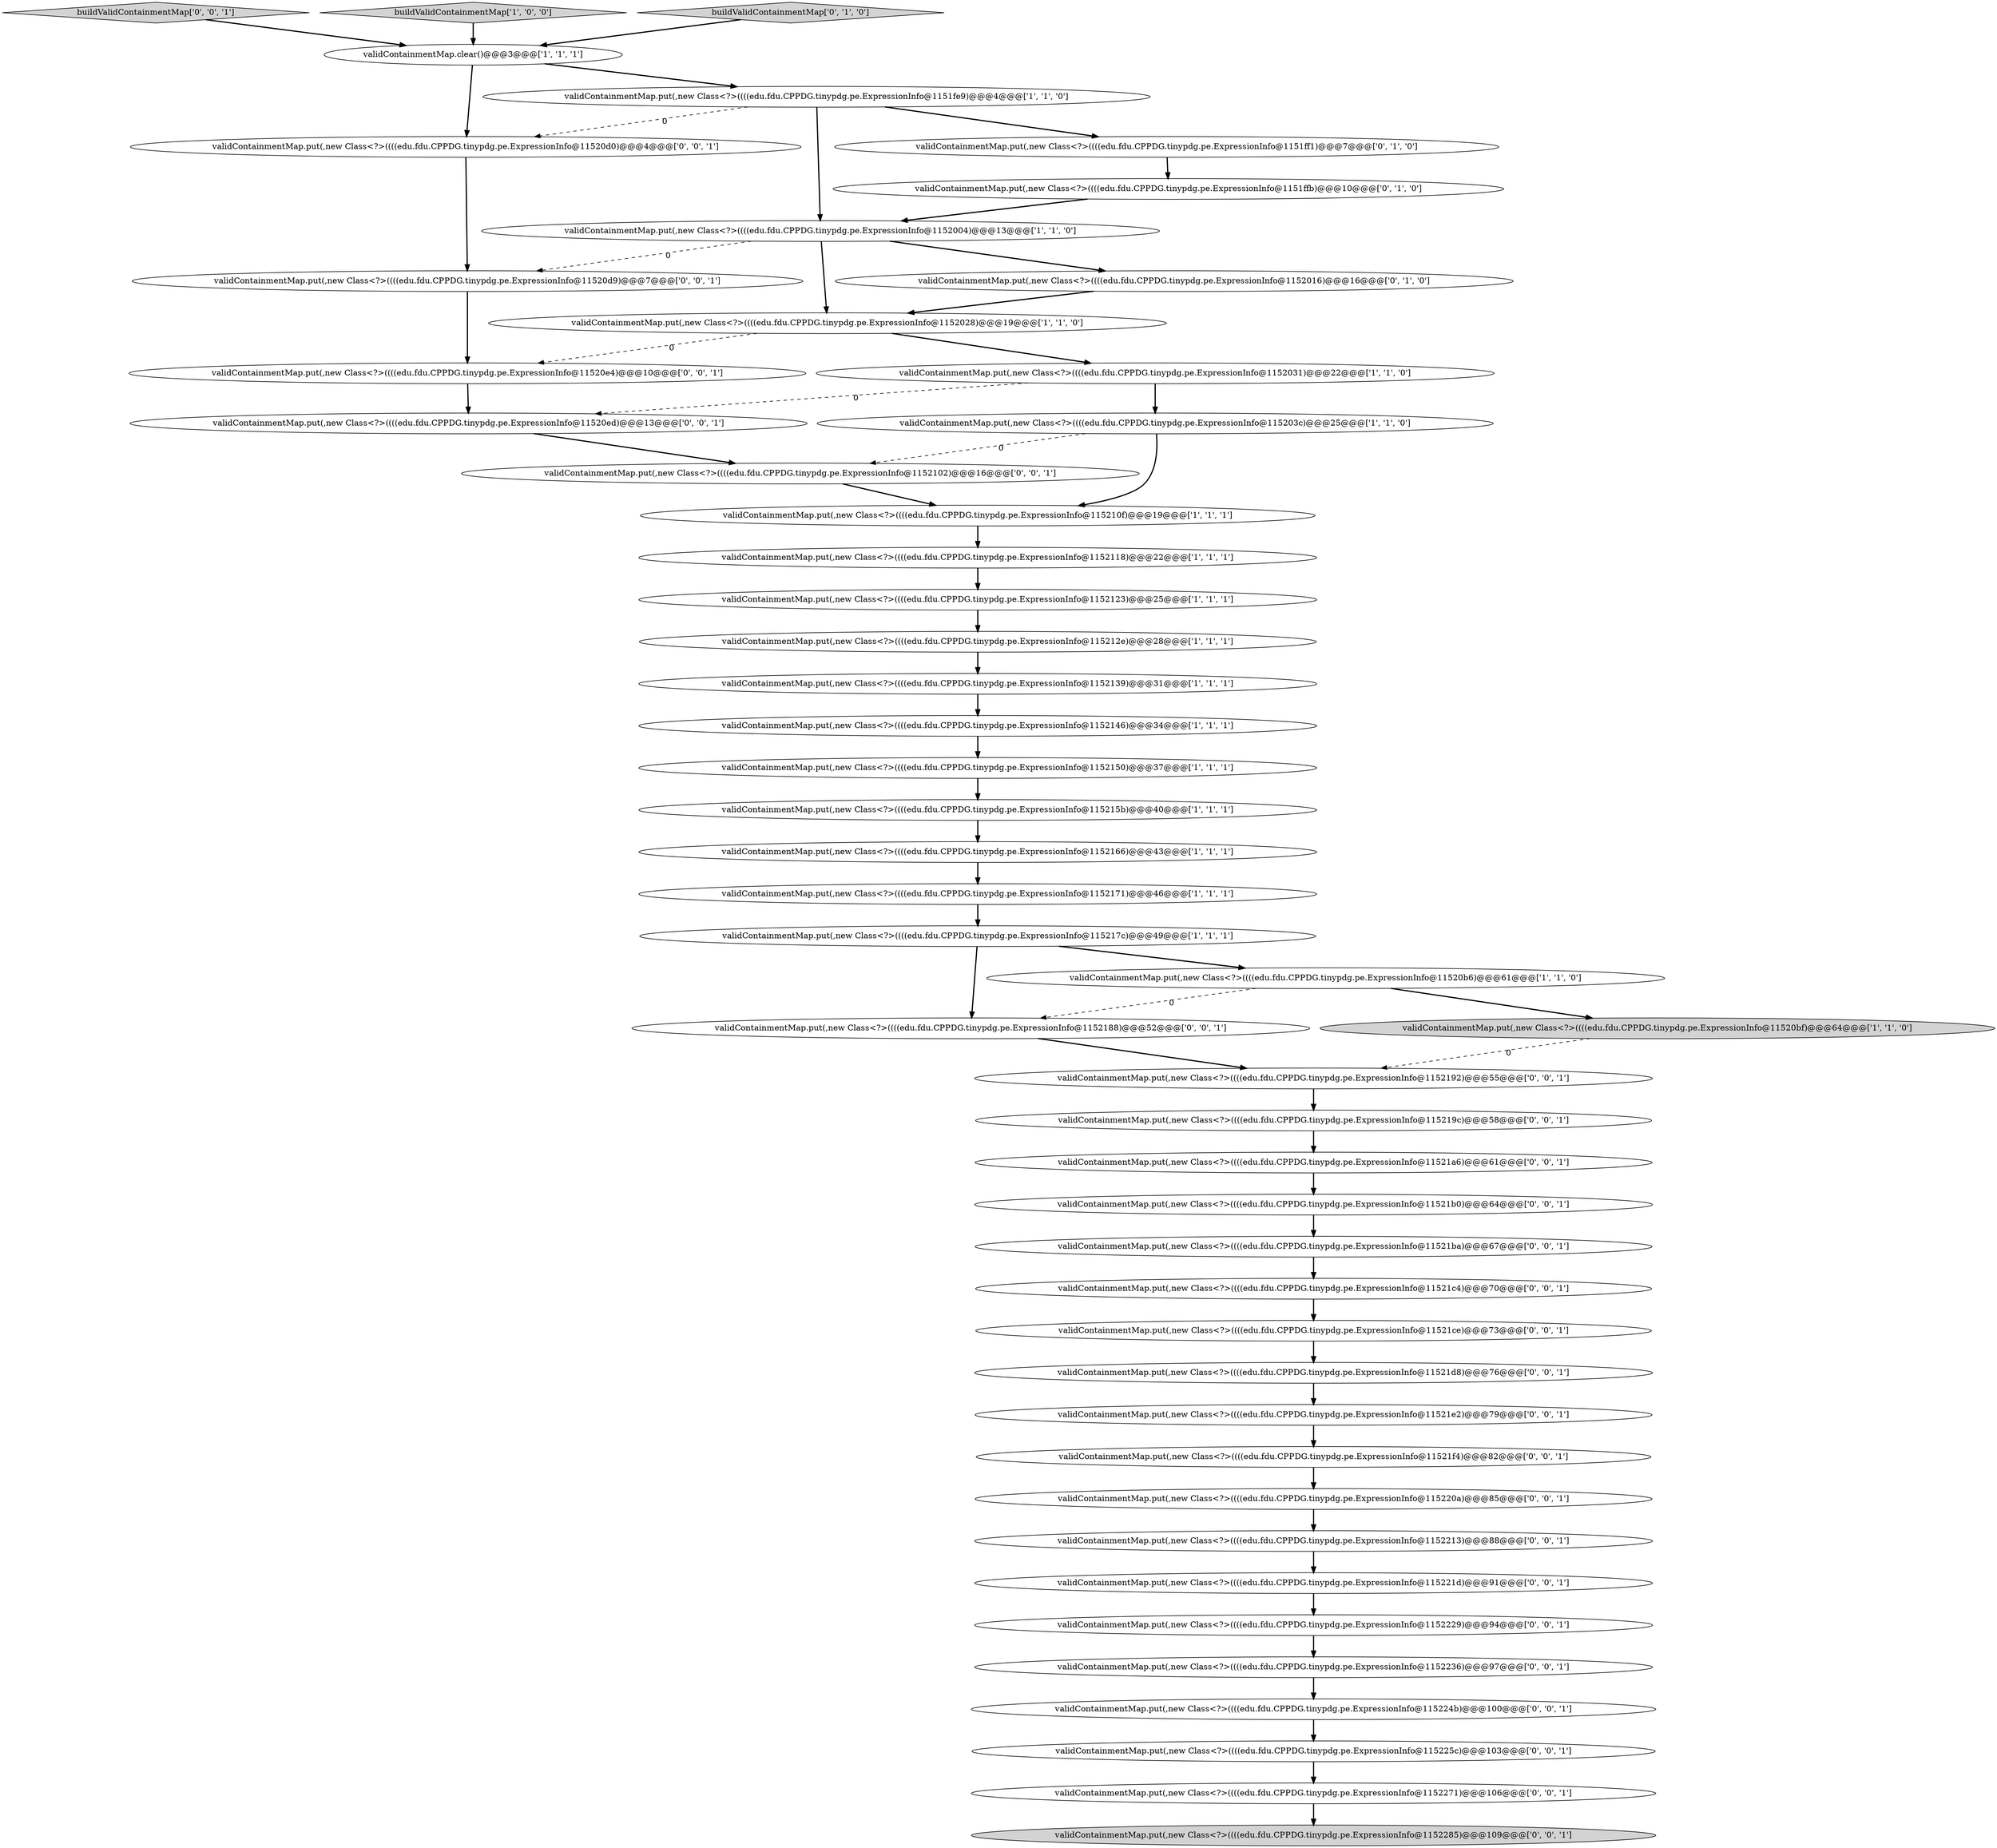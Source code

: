 digraph {
20 [style = filled, label = "validContainmentMap.put(,new Class<?>((((edu.fdu.CPPDG.tinypdg.pe.ExpressionInfo@1151ffb)@@@10@@@['0', '1', '0']", fillcolor = white, shape = ellipse image = "AAA1AAABBB2BBB"];
7 [style = filled, label = "validContainmentMap.put(,new Class<?>((((edu.fdu.CPPDG.tinypdg.pe.ExpressionInfo@115203c)@@@25@@@['1', '1', '0']", fillcolor = white, shape = ellipse image = "AAA0AAABBB1BBB"];
13 [style = filled, label = "validContainmentMap.put(,new Class<?>((((edu.fdu.CPPDG.tinypdg.pe.ExpressionInfo@1152028)@@@19@@@['1', '1', '0']", fillcolor = white, shape = ellipse image = "AAA0AAABBB1BBB"];
33 [style = filled, label = "validContainmentMap.put(,new Class<?>((((edu.fdu.CPPDG.tinypdg.pe.ExpressionInfo@1152236)@@@97@@@['0', '0', '1']", fillcolor = white, shape = ellipse image = "AAA0AAABBB3BBB"];
35 [style = filled, label = "validContainmentMap.put(,new Class<?>((((edu.fdu.CPPDG.tinypdg.pe.ExpressionInfo@1152188)@@@52@@@['0', '0', '1']", fillcolor = white, shape = ellipse image = "AAA0AAABBB3BBB"];
19 [style = filled, label = "validContainmentMap.put(,new Class<?>((((edu.fdu.CPPDG.tinypdg.pe.ExpressionInfo@1152150)@@@37@@@['1', '1', '1']", fillcolor = white, shape = ellipse image = "AAA0AAABBB1BBB"];
25 [style = filled, label = "buildValidContainmentMap['0', '0', '1']", fillcolor = lightgray, shape = diamond image = "AAA0AAABBB3BBB"];
42 [style = filled, label = "validContainmentMap.put(,new Class<?>((((edu.fdu.CPPDG.tinypdg.pe.ExpressionInfo@11521a6)@@@61@@@['0', '0', '1']", fillcolor = white, shape = ellipse image = "AAA0AAABBB3BBB"];
24 [style = filled, label = "validContainmentMap.put(,new Class<?>((((edu.fdu.CPPDG.tinypdg.pe.ExpressionInfo@11521d8)@@@76@@@['0', '0', '1']", fillcolor = white, shape = ellipse image = "AAA0AAABBB3BBB"];
48 [style = filled, label = "validContainmentMap.put(,new Class<?>((((edu.fdu.CPPDG.tinypdg.pe.ExpressionInfo@115225c)@@@103@@@['0', '0', '1']", fillcolor = white, shape = ellipse image = "AAA0AAABBB3BBB"];
16 [style = filled, label = "buildValidContainmentMap['1', '0', '0']", fillcolor = lightgray, shape = diamond image = "AAA0AAABBB1BBB"];
46 [style = filled, label = "validContainmentMap.put(,new Class<?>((((edu.fdu.CPPDG.tinypdg.pe.ExpressionInfo@11520ed)@@@13@@@['0', '0', '1']", fillcolor = white, shape = ellipse image = "AAA0AAABBB3BBB"];
43 [style = filled, label = "validContainmentMap.put(,new Class<?>((((edu.fdu.CPPDG.tinypdg.pe.ExpressionInfo@1152213)@@@88@@@['0', '0', '1']", fillcolor = white, shape = ellipse image = "AAA0AAABBB3BBB"];
3 [style = filled, label = "validContainmentMap.put(,new Class<?>((((edu.fdu.CPPDG.tinypdg.pe.ExpressionInfo@1152123)@@@25@@@['1', '1', '1']", fillcolor = white, shape = ellipse image = "AAA0AAABBB1BBB"];
39 [style = filled, label = "validContainmentMap.put(,new Class<?>((((edu.fdu.CPPDG.tinypdg.pe.ExpressionInfo@1152192)@@@55@@@['0', '0', '1']", fillcolor = white, shape = ellipse image = "AAA0AAABBB3BBB"];
49 [style = filled, label = "validContainmentMap.put(,new Class<?>((((edu.fdu.CPPDG.tinypdg.pe.ExpressionInfo@1152285)@@@109@@@['0', '0', '1']", fillcolor = lightgray, shape = ellipse image = "AAA0AAABBB3BBB"];
2 [style = filled, label = "validContainmentMap.put(,new Class<?>((((edu.fdu.CPPDG.tinypdg.pe.ExpressionInfo@1152171)@@@46@@@['1', '1', '1']", fillcolor = white, shape = ellipse image = "AAA0AAABBB1BBB"];
23 [style = filled, label = "validContainmentMap.put(,new Class<?>((((edu.fdu.CPPDG.tinypdg.pe.ExpressionInfo@1152016)@@@16@@@['0', '1', '0']", fillcolor = white, shape = ellipse image = "AAA1AAABBB2BBB"];
27 [style = filled, label = "validContainmentMap.put(,new Class<?>((((edu.fdu.CPPDG.tinypdg.pe.ExpressionInfo@11521f4)@@@82@@@['0', '0', '1']", fillcolor = white, shape = ellipse image = "AAA0AAABBB3BBB"];
8 [style = filled, label = "validContainmentMap.put(,new Class<?>((((edu.fdu.CPPDG.tinypdg.pe.ExpressionInfo@1152118)@@@22@@@['1', '1', '1']", fillcolor = white, shape = ellipse image = "AAA0AAABBB1BBB"];
34 [style = filled, label = "validContainmentMap.put(,new Class<?>((((edu.fdu.CPPDG.tinypdg.pe.ExpressionInfo@11520d0)@@@4@@@['0', '0', '1']", fillcolor = white, shape = ellipse image = "AAA0AAABBB3BBB"];
14 [style = filled, label = "validContainmentMap.put(,new Class<?>((((edu.fdu.CPPDG.tinypdg.pe.ExpressionInfo@1152031)@@@22@@@['1', '1', '0']", fillcolor = white, shape = ellipse image = "AAA0AAABBB1BBB"];
17 [style = filled, label = "validContainmentMap.clear()@@@3@@@['1', '1', '1']", fillcolor = white, shape = ellipse image = "AAA0AAABBB1BBB"];
28 [style = filled, label = "validContainmentMap.put(,new Class<?>((((edu.fdu.CPPDG.tinypdg.pe.ExpressionInfo@1152229)@@@94@@@['0', '0', '1']", fillcolor = white, shape = ellipse image = "AAA0AAABBB3BBB"];
11 [style = filled, label = "validContainmentMap.put(,new Class<?>((((edu.fdu.CPPDG.tinypdg.pe.ExpressionInfo@11520b6)@@@61@@@['1', '1', '0']", fillcolor = white, shape = ellipse image = "AAA0AAABBB1BBB"];
15 [style = filled, label = "validContainmentMap.put(,new Class<?>((((edu.fdu.CPPDG.tinypdg.pe.ExpressionInfo@1152166)@@@43@@@['1', '1', '1']", fillcolor = white, shape = ellipse image = "AAA0AAABBB1BBB"];
36 [style = filled, label = "validContainmentMap.put(,new Class<?>((((edu.fdu.CPPDG.tinypdg.pe.ExpressionInfo@1152271)@@@106@@@['0', '0', '1']", fillcolor = white, shape = ellipse image = "AAA0AAABBB3BBB"];
44 [style = filled, label = "validContainmentMap.put(,new Class<?>((((edu.fdu.CPPDG.tinypdg.pe.ExpressionInfo@1152102)@@@16@@@['0', '0', '1']", fillcolor = white, shape = ellipse image = "AAA0AAABBB3BBB"];
32 [style = filled, label = "validContainmentMap.put(,new Class<?>((((edu.fdu.CPPDG.tinypdg.pe.ExpressionInfo@11520e4)@@@10@@@['0', '0', '1']", fillcolor = white, shape = ellipse image = "AAA0AAABBB3BBB"];
45 [style = filled, label = "validContainmentMap.put(,new Class<?>((((edu.fdu.CPPDG.tinypdg.pe.ExpressionInfo@115220a)@@@85@@@['0', '0', '1']", fillcolor = white, shape = ellipse image = "AAA0AAABBB3BBB"];
12 [style = filled, label = "validContainmentMap.put(,new Class<?>((((edu.fdu.CPPDG.tinypdg.pe.ExpressionInfo@1151fe9)@@@4@@@['1', '1', '0']", fillcolor = white, shape = ellipse image = "AAA0AAABBB1BBB"];
29 [style = filled, label = "validContainmentMap.put(,new Class<?>((((edu.fdu.CPPDG.tinypdg.pe.ExpressionInfo@11521b0)@@@64@@@['0', '0', '1']", fillcolor = white, shape = ellipse image = "AAA0AAABBB3BBB"];
22 [style = filled, label = "buildValidContainmentMap['0', '1', '0']", fillcolor = lightgray, shape = diamond image = "AAA0AAABBB2BBB"];
4 [style = filled, label = "validContainmentMap.put(,new Class<?>((((edu.fdu.CPPDG.tinypdg.pe.ExpressionInfo@1152139)@@@31@@@['1', '1', '1']", fillcolor = white, shape = ellipse image = "AAA0AAABBB1BBB"];
47 [style = filled, label = "validContainmentMap.put(,new Class<?>((((edu.fdu.CPPDG.tinypdg.pe.ExpressionInfo@115224b)@@@100@@@['0', '0', '1']", fillcolor = white, shape = ellipse image = "AAA0AAABBB3BBB"];
40 [style = filled, label = "validContainmentMap.put(,new Class<?>((((edu.fdu.CPPDG.tinypdg.pe.ExpressionInfo@11521e2)@@@79@@@['0', '0', '1']", fillcolor = white, shape = ellipse image = "AAA0AAABBB3BBB"];
9 [style = filled, label = "validContainmentMap.put(,new Class<?>((((edu.fdu.CPPDG.tinypdg.pe.ExpressionInfo@1152004)@@@13@@@['1', '1', '0']", fillcolor = white, shape = ellipse image = "AAA0AAABBB1BBB"];
30 [style = filled, label = "validContainmentMap.put(,new Class<?>((((edu.fdu.CPPDG.tinypdg.pe.ExpressionInfo@11521ce)@@@73@@@['0', '0', '1']", fillcolor = white, shape = ellipse image = "AAA0AAABBB3BBB"];
1 [style = filled, label = "validContainmentMap.put(,new Class<?>((((edu.fdu.CPPDG.tinypdg.pe.ExpressionInfo@115212e)@@@28@@@['1', '1', '1']", fillcolor = white, shape = ellipse image = "AAA0AAABBB1BBB"];
5 [style = filled, label = "validContainmentMap.put(,new Class<?>((((edu.fdu.CPPDG.tinypdg.pe.ExpressionInfo@1152146)@@@34@@@['1', '1', '1']", fillcolor = white, shape = ellipse image = "AAA0AAABBB1BBB"];
10 [style = filled, label = "validContainmentMap.put(,new Class<?>((((edu.fdu.CPPDG.tinypdg.pe.ExpressionInfo@115217c)@@@49@@@['1', '1', '1']", fillcolor = white, shape = ellipse image = "AAA0AAABBB1BBB"];
26 [style = filled, label = "validContainmentMap.put(,new Class<?>((((edu.fdu.CPPDG.tinypdg.pe.ExpressionInfo@11520d9)@@@7@@@['0', '0', '1']", fillcolor = white, shape = ellipse image = "AAA0AAABBB3BBB"];
18 [style = filled, label = "validContainmentMap.put(,new Class<?>((((edu.fdu.CPPDG.tinypdg.pe.ExpressionInfo@11520bf)@@@64@@@['1', '1', '0']", fillcolor = lightgray, shape = ellipse image = "AAA0AAABBB1BBB"];
21 [style = filled, label = "validContainmentMap.put(,new Class<?>((((edu.fdu.CPPDG.tinypdg.pe.ExpressionInfo@1151ff1)@@@7@@@['0', '1', '0']", fillcolor = white, shape = ellipse image = "AAA1AAABBB2BBB"];
6 [style = filled, label = "validContainmentMap.put(,new Class<?>((((edu.fdu.CPPDG.tinypdg.pe.ExpressionInfo@115215b)@@@40@@@['1', '1', '1']", fillcolor = white, shape = ellipse image = "AAA0AAABBB1BBB"];
41 [style = filled, label = "validContainmentMap.put(,new Class<?>((((edu.fdu.CPPDG.tinypdg.pe.ExpressionInfo@115219c)@@@58@@@['0', '0', '1']", fillcolor = white, shape = ellipse image = "AAA0AAABBB3BBB"];
37 [style = filled, label = "validContainmentMap.put(,new Class<?>((((edu.fdu.CPPDG.tinypdg.pe.ExpressionInfo@11521ba)@@@67@@@['0', '0', '1']", fillcolor = white, shape = ellipse image = "AAA0AAABBB3BBB"];
0 [style = filled, label = "validContainmentMap.put(,new Class<?>((((edu.fdu.CPPDG.tinypdg.pe.ExpressionInfo@115210f)@@@19@@@['1', '1', '1']", fillcolor = white, shape = ellipse image = "AAA0AAABBB1BBB"];
38 [style = filled, label = "validContainmentMap.put(,new Class<?>((((edu.fdu.CPPDG.tinypdg.pe.ExpressionInfo@11521c4)@@@70@@@['0', '0', '1']", fillcolor = white, shape = ellipse image = "AAA0AAABBB3BBB"];
31 [style = filled, label = "validContainmentMap.put(,new Class<?>((((edu.fdu.CPPDG.tinypdg.pe.ExpressionInfo@115221d)@@@91@@@['0', '0', '1']", fillcolor = white, shape = ellipse image = "AAA0AAABBB3BBB"];
5->19 [style = bold, label=""];
24->40 [style = bold, label=""];
14->7 [style = bold, label=""];
48->36 [style = bold, label=""];
43->31 [style = bold, label=""];
19->6 [style = bold, label=""];
6->15 [style = bold, label=""];
46->44 [style = bold, label=""];
10->35 [style = bold, label=""];
29->37 [style = bold, label=""];
4->5 [style = bold, label=""];
14->46 [style = dashed, label="0"];
9->13 [style = bold, label=""];
12->21 [style = bold, label=""];
18->39 [style = dashed, label="0"];
17->12 [style = bold, label=""];
11->18 [style = bold, label=""];
2->10 [style = bold, label=""];
0->8 [style = bold, label=""];
10->11 [style = bold, label=""];
44->0 [style = bold, label=""];
22->17 [style = bold, label=""];
33->47 [style = bold, label=""];
25->17 [style = bold, label=""];
9->26 [style = dashed, label="0"];
35->39 [style = bold, label=""];
40->27 [style = bold, label=""];
36->49 [style = bold, label=""];
15->2 [style = bold, label=""];
3->1 [style = bold, label=""];
8->3 [style = bold, label=""];
47->48 [style = bold, label=""];
39->41 [style = bold, label=""];
38->30 [style = bold, label=""];
12->9 [style = bold, label=""];
23->13 [style = bold, label=""];
32->46 [style = bold, label=""];
37->38 [style = bold, label=""];
45->43 [style = bold, label=""];
21->20 [style = bold, label=""];
28->33 [style = bold, label=""];
26->32 [style = bold, label=""];
7->0 [style = bold, label=""];
41->42 [style = bold, label=""];
1->4 [style = bold, label=""];
9->23 [style = bold, label=""];
16->17 [style = bold, label=""];
20->9 [style = bold, label=""];
12->34 [style = dashed, label="0"];
17->34 [style = bold, label=""];
13->14 [style = bold, label=""];
31->28 [style = bold, label=""];
27->45 [style = bold, label=""];
34->26 [style = bold, label=""];
7->44 [style = dashed, label="0"];
30->24 [style = bold, label=""];
11->35 [style = dashed, label="0"];
13->32 [style = dashed, label="0"];
42->29 [style = bold, label=""];
}
